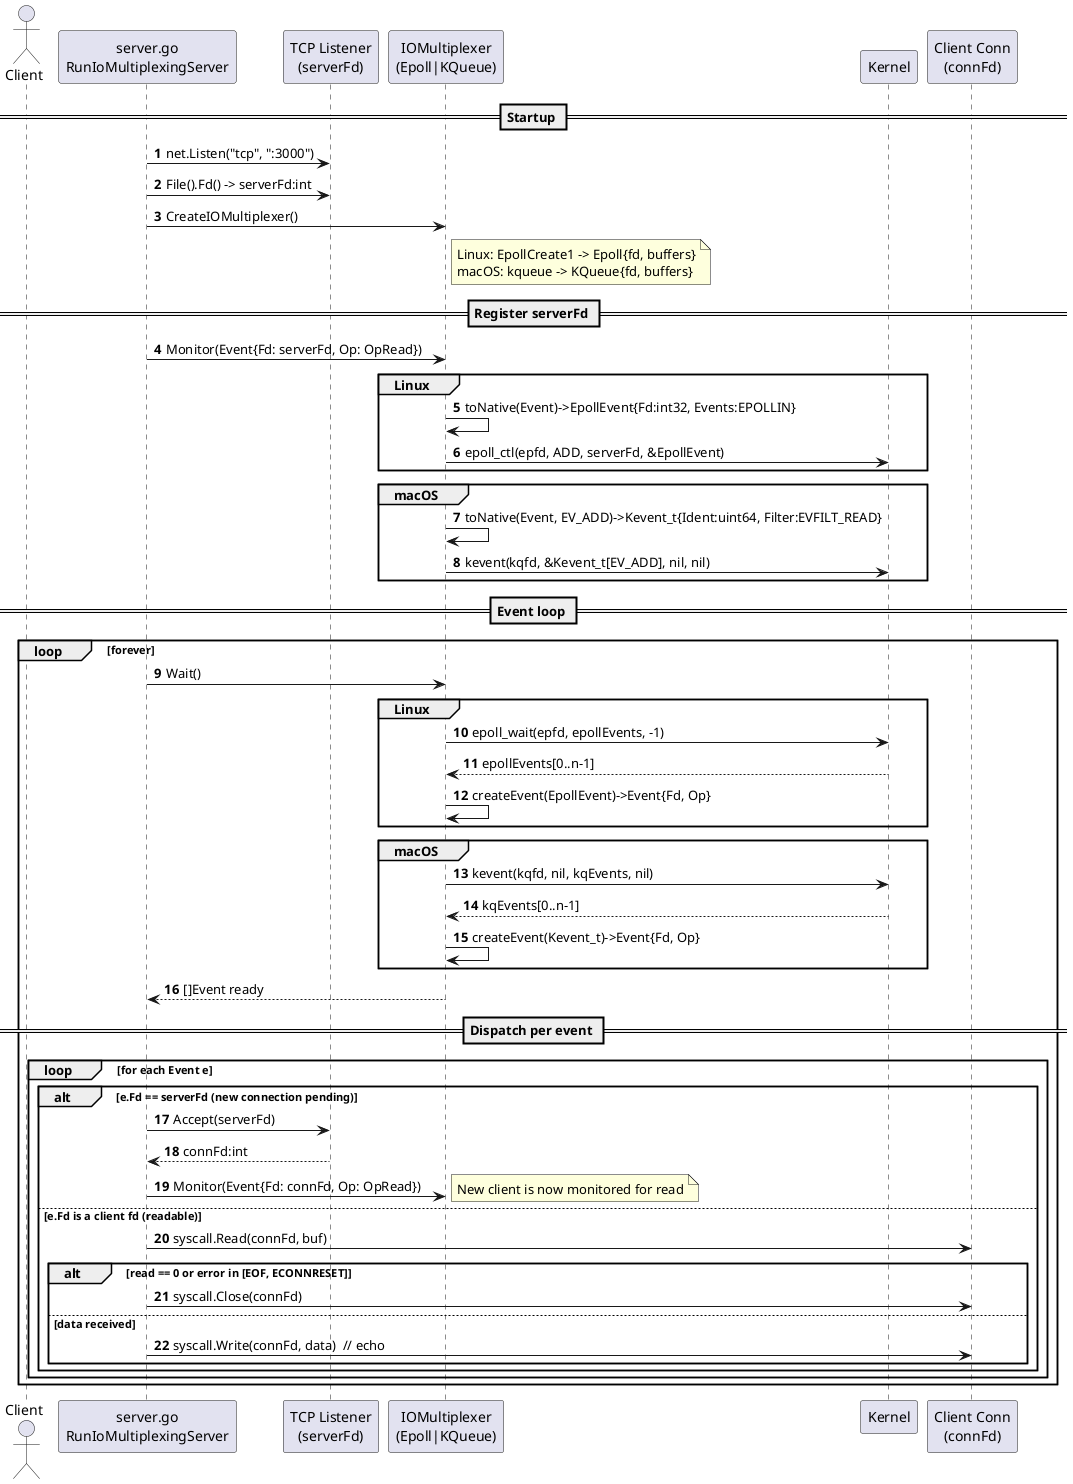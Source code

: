 @startuml
autonumber
actor Client

participant "server.go\nRunIoMultiplexingServer" as S
participant "TCP Listener\n(serverFd)" as L
participant "IOMultiplexer\n(Epoll|KQueue)" as M
participant "Kernel" as K
participant "Client Conn\n(connFd)" as C

== Startup ==
S -> L: net.Listen("tcp", ":3000")
S -> L: File().Fd() -> serverFd:int
S -> M: CreateIOMultiplexer()
note right of M
  Linux: EpollCreate1 -> Epoll{fd, buffers}
  macOS: kqueue -> KQueue{fd, buffers}
end note

== Register serverFd ==
S -> M: Monitor(Event{Fd: serverFd, Op: OpRead})
group Linux
  M -> M: toNative(Event)->EpollEvent{Fd:int32, Events:EPOLLIN}
  M -> K: epoll_ctl(epfd, ADD, serverFd, &EpollEvent)
end
group macOS
  M -> M: toNative(Event, EV_ADD)->Kevent_t{Ident:uint64, Filter:EVFILT_READ}
  M -> K: kevent(kqfd, &Kevent_t[EV_ADD], nil, nil)
end

== Event loop ==
loop forever
  S -> M: Wait()
  group Linux
    M -> K: epoll_wait(epfd, epollEvents, -1)
    K --> M: epollEvents[0..n-1]
    M -> M: createEvent(EpollEvent)->Event{Fd, Op}
  end
  group macOS
    M -> K: kevent(kqfd, nil, kqEvents, nil)
    K --> M: kqEvents[0..n-1]
    M -> M: createEvent(Kevent_t)->Event{Fd, Op}
  end
  M --> S: []Event ready
  == Dispatch per event ==
  loop for each Event e
    alt e.Fd == serverFd (new connection pending)
      S -> L: Accept(serverFd)
      L --> S: connFd:int
      S -> M: Monitor(Event{Fd: connFd, Op: OpRead})
      note right
        New client is now monitored for read
      end note
    else e.Fd is a client fd (readable)
      S -> C: syscall.Read(connFd, buf)
      alt read == 0 or error in [EOF, ECONNRESET]
        S -> C: syscall.Close(connFd)
      else data received
        S -> C: syscall.Write(connFd, data)  // echo
      end
    end
  end
end
@enduml